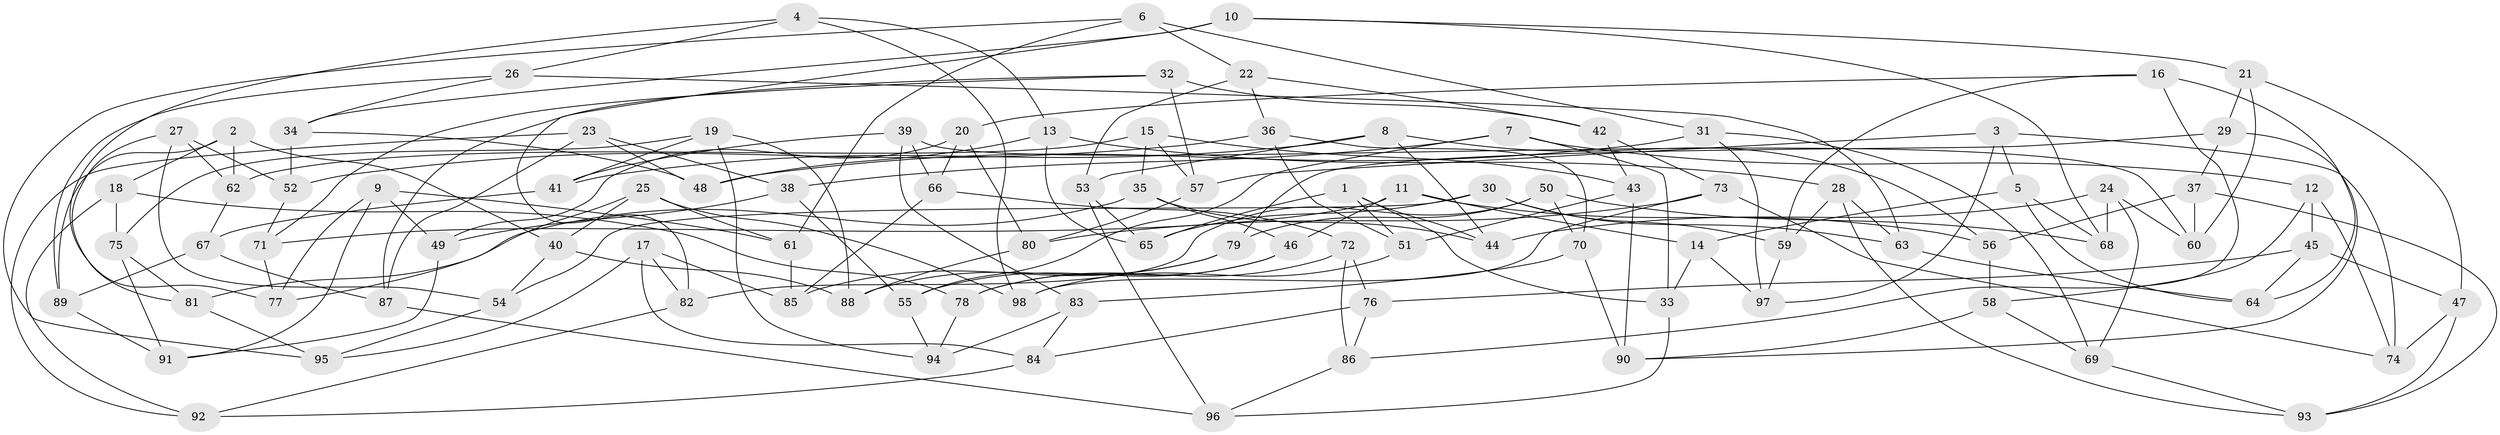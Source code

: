 // Generated by graph-tools (version 1.1) at 2025/16/03/09/25 04:16:35]
// undirected, 98 vertices, 196 edges
graph export_dot {
graph [start="1"]
  node [color=gray90,style=filled];
  1;
  2;
  3;
  4;
  5;
  6;
  7;
  8;
  9;
  10;
  11;
  12;
  13;
  14;
  15;
  16;
  17;
  18;
  19;
  20;
  21;
  22;
  23;
  24;
  25;
  26;
  27;
  28;
  29;
  30;
  31;
  32;
  33;
  34;
  35;
  36;
  37;
  38;
  39;
  40;
  41;
  42;
  43;
  44;
  45;
  46;
  47;
  48;
  49;
  50;
  51;
  52;
  53;
  54;
  55;
  56;
  57;
  58;
  59;
  60;
  61;
  62;
  63;
  64;
  65;
  66;
  67;
  68;
  69;
  70;
  71;
  72;
  73;
  74;
  75;
  76;
  77;
  78;
  79;
  80;
  81;
  82;
  83;
  84;
  85;
  86;
  87;
  88;
  89;
  90;
  91;
  92;
  93;
  94;
  95;
  96;
  97;
  98;
  1 -- 65;
  1 -- 44;
  1 -- 51;
  1 -- 33;
  2 -- 62;
  2 -- 18;
  2 -- 40;
  2 -- 89;
  3 -- 57;
  3 -- 74;
  3 -- 5;
  3 -- 97;
  4 -- 98;
  4 -- 26;
  4 -- 13;
  4 -- 77;
  5 -- 64;
  5 -- 68;
  5 -- 14;
  6 -- 95;
  6 -- 22;
  6 -- 31;
  6 -- 61;
  7 -- 12;
  7 -- 33;
  7 -- 38;
  7 -- 55;
  8 -- 41;
  8 -- 56;
  8 -- 53;
  8 -- 44;
  9 -- 91;
  9 -- 49;
  9 -- 77;
  9 -- 61;
  10 -- 68;
  10 -- 34;
  10 -- 82;
  10 -- 21;
  11 -- 71;
  11 -- 46;
  11 -- 14;
  11 -- 56;
  12 -- 74;
  12 -- 58;
  12 -- 45;
  13 -- 28;
  13 -- 65;
  13 -- 48;
  14 -- 97;
  14 -- 33;
  15 -- 62;
  15 -- 57;
  15 -- 43;
  15 -- 35;
  16 -- 59;
  16 -- 64;
  16 -- 20;
  16 -- 86;
  17 -- 85;
  17 -- 84;
  17 -- 95;
  17 -- 82;
  18 -- 78;
  18 -- 75;
  18 -- 92;
  19 -- 75;
  19 -- 41;
  19 -- 88;
  19 -- 94;
  20 -- 49;
  20 -- 66;
  20 -- 80;
  21 -- 60;
  21 -- 29;
  21 -- 47;
  22 -- 42;
  22 -- 53;
  22 -- 36;
  23 -- 38;
  23 -- 87;
  23 -- 48;
  23 -- 92;
  24 -- 68;
  24 -- 60;
  24 -- 69;
  24 -- 44;
  25 -- 40;
  25 -- 61;
  25 -- 98;
  25 -- 77;
  26 -- 63;
  26 -- 89;
  26 -- 34;
  27 -- 52;
  27 -- 54;
  27 -- 62;
  27 -- 81;
  28 -- 59;
  28 -- 63;
  28 -- 93;
  29 -- 90;
  29 -- 37;
  29 -- 79;
  30 -- 63;
  30 -- 54;
  30 -- 59;
  30 -- 65;
  31 -- 69;
  31 -- 97;
  31 -- 48;
  32 -- 42;
  32 -- 87;
  32 -- 57;
  32 -- 71;
  33 -- 96;
  34 -- 48;
  34 -- 52;
  35 -- 46;
  35 -- 81;
  35 -- 44;
  36 -- 70;
  36 -- 51;
  36 -- 52;
  37 -- 60;
  37 -- 93;
  37 -- 56;
  38 -- 55;
  38 -- 49;
  39 -- 83;
  39 -- 66;
  39 -- 60;
  39 -- 41;
  40 -- 54;
  40 -- 88;
  41 -- 67;
  42 -- 43;
  42 -- 73;
  43 -- 51;
  43 -- 90;
  45 -- 76;
  45 -- 47;
  45 -- 64;
  46 -- 78;
  46 -- 55;
  47 -- 93;
  47 -- 74;
  49 -- 91;
  50 -- 70;
  50 -- 82;
  50 -- 68;
  50 -- 79;
  51 -- 98;
  52 -- 71;
  53 -- 65;
  53 -- 96;
  54 -- 95;
  55 -- 94;
  56 -- 58;
  57 -- 80;
  58 -- 90;
  58 -- 69;
  59 -- 97;
  61 -- 85;
  62 -- 67;
  63 -- 64;
  66 -- 72;
  66 -- 85;
  67 -- 87;
  67 -- 89;
  69 -- 93;
  70 -- 90;
  70 -- 83;
  71 -- 77;
  72 -- 86;
  72 -- 76;
  72 -- 78;
  73 -- 74;
  73 -- 98;
  73 -- 80;
  75 -- 91;
  75 -- 81;
  76 -- 84;
  76 -- 86;
  78 -- 94;
  79 -- 85;
  79 -- 88;
  80 -- 88;
  81 -- 95;
  82 -- 92;
  83 -- 94;
  83 -- 84;
  84 -- 92;
  86 -- 96;
  87 -- 96;
  89 -- 91;
}
